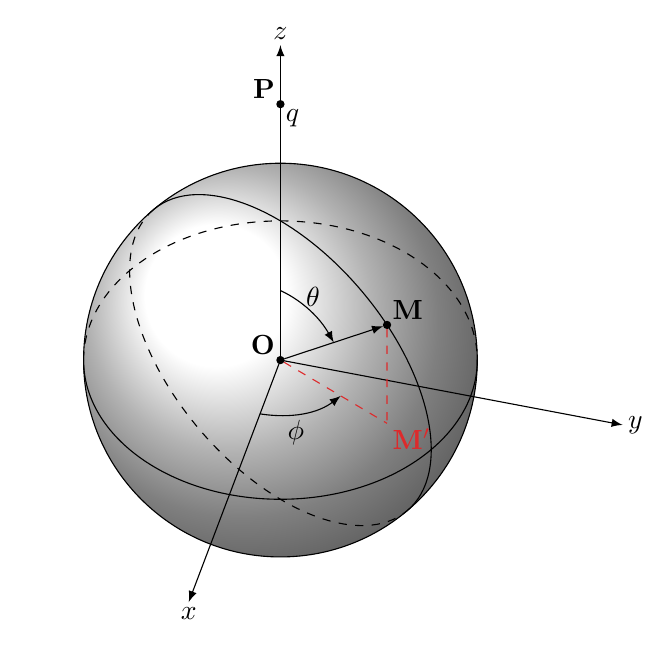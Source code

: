 \newcommand\pgfmathsinandcos[3]{%
  \pgfmathsetmacro#1{sin(#3)}%
  \pgfmathsetmacro#2{cos(#3)}%
}
\newcommand\LongitudePlane[3][current plane]{%
  \pgfmathsinandcos\sinEl\cosEl{#2} % elevation
  \pgfmathsinandcos\sint\cost{#3} % azimuth
  \tikzset{#1/.estyle={cm={\cost,\sint*\sinEl,0,\cosEl,(0,0)}}}
}
\newcommand\LatitudePlane[3][current plane]{%
  \pgfmathsinandcos\sinEl\cosEl{#2} % elevation
  \pgfmathsinandcos\sint\cost{#3} % latitude
  \pgfmathsetmacro\yshift{\cosEl*\sint}
  \tikzset{#1/.estyle={cm={\cost,0,0,\cost*\sinEl,(0,\yshift)}}} %
}
\newcommand\DrawLongitudeCircle[2][1]{
  \LongitudePlane{\angEl}{#2}
  \tikzset{current plane/.prefix style={scale=#1}}
  % angle of "visibility"
  \pgfmathsetmacro\angVis{atan(sin(#2)*cos(\angEl)/sin(\angEl))} %
  \draw[current plane] (\angVis:1) arc (\angVis:\angVis+180:1);
  \draw[current plane,dashed] (\angVis-180:1) arc (\angVis-180:\angVis:1);
}
\newcommand\DrawLatitudeCircle[2][1]{
  \LatitudePlane{\angEl}{#2}
  \tikzset{current plane/.prefix style={scale=#1}}
  \pgfmathsetmacro\sinVis{sin(#2)/cos(#2)*sin(\angEl)/cos(\angEl)}
  % angle of "visibility"
  \pgfmathsetmacro\angVis{asin(min(1,max(\sinVis,-1)))}
  \draw[current plane] (\angVis:1) arc (\angVis:-\angVis-180:1);
  \draw[current plane,dashed] (180-\angVis:1) arc (180-\angVis:\angVis:1);
}

%% document-wide tikz options and styles

\tikzset{%
  >=latex, % option for nice arrows
  inner sep=0pt,%
  outer sep=2pt,%
  mark coordinate/.style={inner sep=0pt,outer sep=0pt,minimum size=3pt,
    fill=black,circle}%
}
\begin{tikzpicture}
  \sf
  \definecolor{red}{RGB}{221,42,43}
  \definecolor{green}{RGB}{105,182,40}
  \definecolor{blue}{RGB}{0,51,153}
  \definecolor{orange}{RGB}{192,128,64}
  \definecolor{gray}{RGB}{107,108,110}

  %% some definitions

  \def\R{2.5} % sphere radius
  \def\angEl{45} % elevation angle
  \def\angAz{-105} % azimuth angle
  \def\angPhi{-40} % longitude of point P
  \def\angBeta{45} % latitude of point P

  %% working planes

%%  \pgfmathsetmacro\H{\R*cos(\angEl)} % distance to north pole
  \pgfmathsetmacro\H{0} % distance to north pole
  \tikzset{xyplane/.estyle={cm={cos(\angAz),sin(\angAz)*sin(\angEl),-sin(\angAz),
        cos(\angAz)*sin(\angEl),(0,-\H)}}}
  \LongitudePlane[xzplane]{\angEl}{\angAz}
  \LongitudePlane[pzplane]{\angEl}{\angPhi}
  \LatitudePlane[equator]{\angEl}{0}

  %% draw xyplane and sphere

  \fill[ball color=white] (0,0) circle (\R); % 3D lighting effect
  \draw (0,0) circle (\R);

  %% characteristic points

  \coordinate[mark coordinate] (O) at (0,0);
  \coordinate[mark coordinate] (P) at (0,1.3*\R);
  \path[pzplane] (\angBeta:\R) coordinate[mark coordinate] (M);
  \path[pzplane] (0.707*\R,0) coordinate (ME);
  \path[pzplane] (0.707*\R,0) coordinate (XE);

  %% %% draw meridians and latitude circles

  \DrawLatitudeCircle[\R]{0} % equator
  \DrawLongitudeCircle[\R]{\angPhi} % pzplane

  %% %% draw xyz coordinate system

  \draw[xyplane,<->] (1.8*\R,0) node[below] {$x$} -- (0,0) -- (0,1.8*\R) node[right] {$y$};
  \draw[->] (0,-\H) -- (0,1.6*\R) node[above] {$z$};

  %% %% draw lines and put labels

  \draw[->] (O) node[above left] {$\mathbf{O}$} -- (M) node[above right] {$\mathbf{M}$};
  \draw[dashed,red] (O) -- (ME) node[below right] {$\mathbf{M^\prime}$};
  \draw[dashed,red] (M) -- (XE);
  \draw (P) node[above left] {$\mathbf{P}$};
  \draw (P) node[below right] {$q$};
  \draw[pzplane,->,thin] (36*\R:0.5*\R) to[bend left=30] node[pos=0.55,yshift=6pt] {$\theta$} (\angBeta:0.5*\R);
  \draw[equator,->,thin] (\angAz:0.4*\R) to[bend right=30] node[pos=0.4,below] {$\phi$} (\angPhi:0.4*\R);

\end{tikzpicture}
